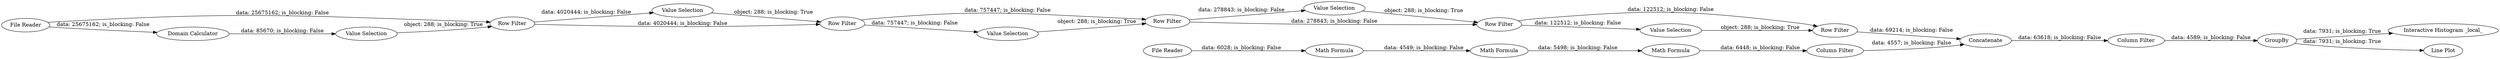 digraph {
	"-2327512495489908235_27" [label="Math Formula"]
	"-2327512495489908235_29" [label=GroupBy]
	"-2327512495489908235_32" [label="Interactive Histogram _local_"]
	"-2327512495489908235_2" [label="Row Filter"]
	"-2327512495489908235_23" [label="File Reader"]
	"-2327512495489908235_26" [label="Math Formula"]
	"-2327512495489908235_16" [label="Value Selection"]
	"-2327512495489908235_24" [label=Concatenate]
	"-2327512495489908235_5" [label="File Reader"]
	"-2327512495489908235_31" [label="Line Plot"]
	"-2327512495489908235_12" [label="Value Selection"]
	"-2327512495489908235_28" [label="Column Filter"]
	"-2327512495489908235_25" [label="Math Formula"]
	"-2327512495489908235_11" [label="Domain Calculator"]
	"-2327512495489908235_9" [label="Value Selection"]
	"-2327512495489908235_18" [label="Row Filter"]
	"-2327512495489908235_17" [label="Row Filter"]
	"-2327512495489908235_14" [label="Row Filter"]
	"-2327512495489908235_15" [label="Value Selection"]
	"-2327512495489908235_30" [label="Column Filter"]
	"-2327512495489908235_19" [label="Value Selection"]
	"-2327512495489908235_13" [label="Row Filter"]
	"-2327512495489908235_28" -> "-2327512495489908235_24" [label="data: 4557; is_blocking: False"]
	"-2327512495489908235_5" -> "-2327512495489908235_11" [label="data: 25675162; is_blocking: False"]
	"-2327512495489908235_5" -> "-2327512495489908235_2" [label="data: 25675162; is_blocking: False"]
	"-2327512495489908235_30" -> "-2327512495489908235_29" [label="data: 4589; is_blocking: False"]
	"-2327512495489908235_29" -> "-2327512495489908235_31" [label="data: 7931; is_blocking: True"]
	"-2327512495489908235_9" -> "-2327512495489908235_2" [label="object: 288; is_blocking: True"]
	"-2327512495489908235_14" -> "-2327512495489908235_16" [label="data: 278843; is_blocking: False"]
	"-2327512495489908235_25" -> "-2327512495489908235_26" [label="data: 4549; is_blocking: False"]
	"-2327512495489908235_12" -> "-2327512495489908235_13" [label="object: 288; is_blocking: True"]
	"-2327512495489908235_14" -> "-2327512495489908235_17" [label="data: 278843; is_blocking: False"]
	"-2327512495489908235_26" -> "-2327512495489908235_27" [label="data: 5498; is_blocking: False"]
	"-2327512495489908235_2" -> "-2327512495489908235_12" [label="data: 4020444; is_blocking: False"]
	"-2327512495489908235_17" -> "-2327512495489908235_18" [label="data: 122512; is_blocking: False"]
	"-2327512495489908235_16" -> "-2327512495489908235_17" [label="object: 288; is_blocking: True"]
	"-2327512495489908235_29" -> "-2327512495489908235_32" [label="data: 7931; is_blocking: True"]
	"-2327512495489908235_13" -> "-2327512495489908235_15" [label="data: 757447; is_blocking: False"]
	"-2327512495489908235_23" -> "-2327512495489908235_25" [label="data: 6028; is_blocking: False"]
	"-2327512495489908235_17" -> "-2327512495489908235_19" [label="data: 122512; is_blocking: False"]
	"-2327512495489908235_13" -> "-2327512495489908235_14" [label="data: 757447; is_blocking: False"]
	"-2327512495489908235_24" -> "-2327512495489908235_30" [label="data: 63618; is_blocking: False"]
	"-2327512495489908235_15" -> "-2327512495489908235_14" [label="object: 288; is_blocking: True"]
	"-2327512495489908235_18" -> "-2327512495489908235_24" [label="data: 69214; is_blocking: False"]
	"-2327512495489908235_11" -> "-2327512495489908235_9" [label="data: 85670; is_blocking: False"]
	"-2327512495489908235_19" -> "-2327512495489908235_18" [label="object: 288; is_blocking: True"]
	"-2327512495489908235_27" -> "-2327512495489908235_28" [label="data: 6448; is_blocking: False"]
	"-2327512495489908235_2" -> "-2327512495489908235_13" [label="data: 4020444; is_blocking: False"]
	rankdir=LR
}
